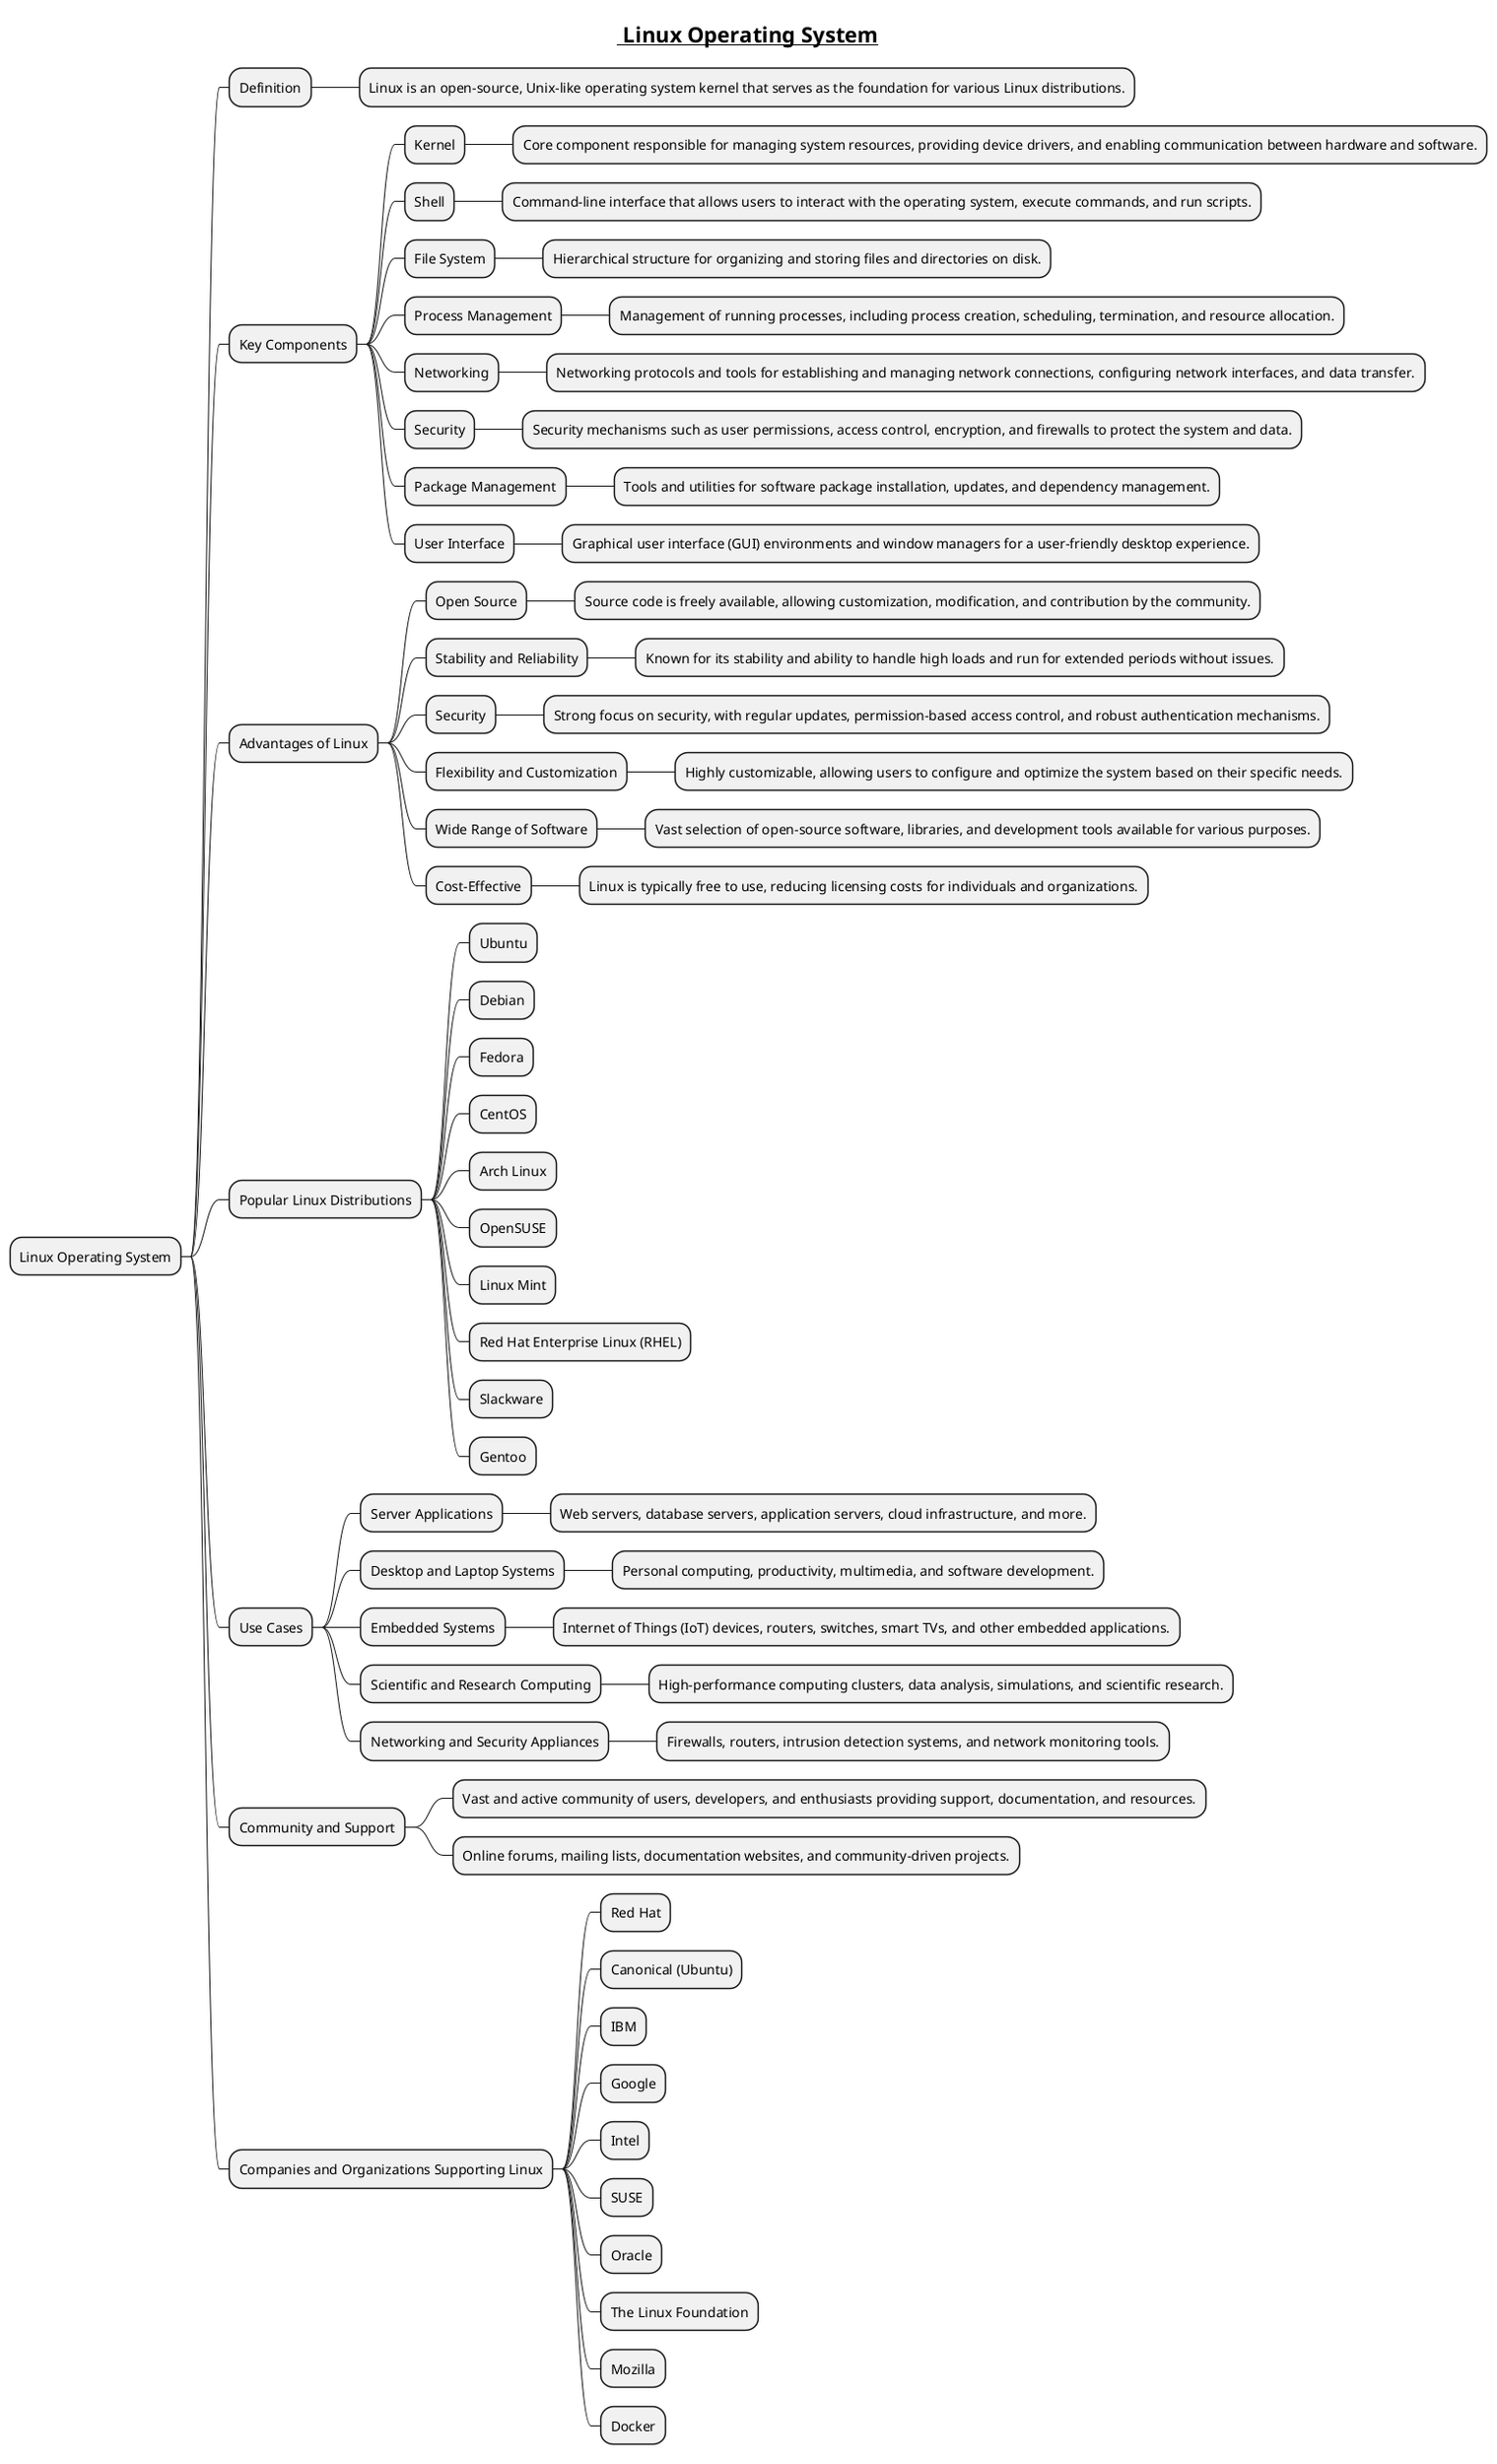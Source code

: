 @startmindmap
title =__ Linux Operating System__
* Linux Operating System
** Definition
*** Linux is an open-source, Unix-like operating system kernel that serves as the foundation for various Linux distributions.
** Key Components
*** Kernel
**** Core component responsible for managing system resources, providing device drivers, and enabling communication between hardware and software.
*** Shell
**** Command-line interface that allows users to interact with the operating system, execute commands, and run scripts.
*** File System
**** Hierarchical structure for organizing and storing files and directories on disk.
*** Process Management
**** Management of running processes, including process creation, scheduling, termination, and resource allocation.
*** Networking
**** Networking protocols and tools for establishing and managing network connections, configuring network interfaces, and data transfer.
*** Security
**** Security mechanisms such as user permissions, access control, encryption, and firewalls to protect the system and data.
*** Package Management
**** Tools and utilities for software package installation, updates, and dependency management.
*** User Interface
**** Graphical user interface (GUI) environments and window managers for a user-friendly desktop experience.
** Advantages of Linux
*** Open Source
**** Source code is freely available, allowing customization, modification, and contribution by the community.
*** Stability and Reliability
**** Known for its stability and ability to handle high loads and run for extended periods without issues.
*** Security
**** Strong focus on security, with regular updates, permission-based access control, and robust authentication mechanisms.
*** Flexibility and Customization
**** Highly customizable, allowing users to configure and optimize the system based on their specific needs.
*** Wide Range of Software
**** Vast selection of open-source software, libraries, and development tools available for various purposes.
*** Cost-Effective
**** Linux is typically free to use, reducing licensing costs for individuals and organizations.
** Popular Linux Distributions
*** Ubuntu
*** Debian
*** Fedora
*** CentOS
*** Arch Linux
*** OpenSUSE
*** Linux Mint
*** Red Hat Enterprise Linux (RHEL)
*** Slackware
*** Gentoo
** Use Cases
*** Server Applications
**** Web servers, database servers, application servers, cloud infrastructure, and more.
*** Desktop and Laptop Systems
**** Personal computing, productivity, multimedia, and software development.
*** Embedded Systems
**** Internet of Things (IoT) devices, routers, switches, smart TVs, and other embedded applications.
*** Scientific and Research Computing
**** High-performance computing clusters, data analysis, simulations, and scientific research.
*** Networking and Security Appliances
**** Firewalls, routers, intrusion detection systems, and network monitoring tools.
** Community and Support
*** Vast and active community of users, developers, and enthusiasts providing support, documentation, and resources.
*** Online forums, mailing lists, documentation websites, and community-driven projects.
** Companies and Organizations Supporting Linux
*** Red Hat
*** Canonical (Ubuntu)
*** IBM
*** Google
*** Intel
*** SUSE
*** Oracle
*** The Linux Foundation
*** Mozilla
*** Docker
@endmindmap
